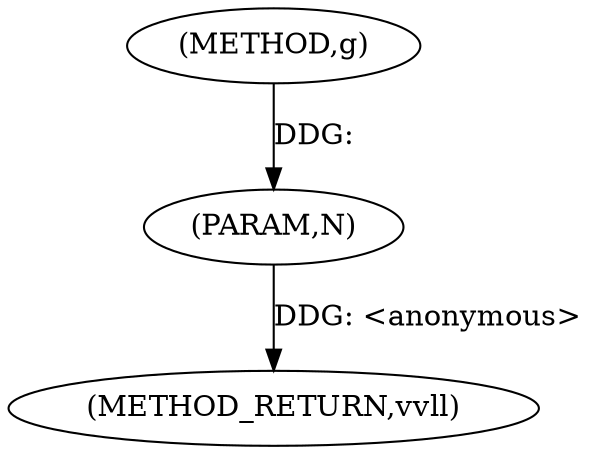 digraph "g" {  
"1000283" [label = "(METHOD,g)" ]
"1000286" [label = "(METHOD_RETURN,vvll)" ]
"1000284" [label = "(PARAM,N)" ]
  "1000284" -> "1000286"  [ label = "DDG: <anonymous>"] 
  "1000283" -> "1000284"  [ label = "DDG: "] 
}
